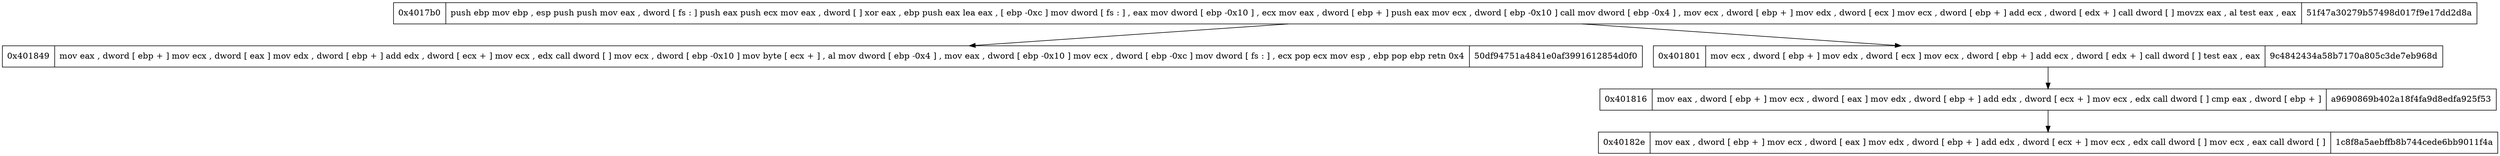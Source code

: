 digraph{
node [shape=record];
"0x4017b0"[label="0x4017b0|  push ebp
 mov ebp ,  esp
 push
 push
 mov eax ,  dword  [ fs : ]
 push eax
 push ecx
 mov eax ,  dword  [ ]
 xor eax ,  ebp
 push eax
 lea eax ,   [ ebp -0xc ]
 mov dword  [ fs : ] ,  eax
 mov dword  [ ebp -0x10 ] ,  ecx
 mov eax ,  dword  [ ebp + ]
 push eax
 mov ecx ,  dword  [ ebp -0x10 ]
 call
 mov dword  [ ebp -0x4 ] , 
 mov ecx ,  dword  [ ebp + ]
 mov edx ,  dword  [ ecx ]
 mov ecx ,  dword  [ ebp + ]
 add ecx ,  dword  [ edx + ]
 call dword  [ ]
 movzx eax ,  al
 test eax ,  eax
| 51f47a30279b57498d017f9e17dd2d8a"] "0x4017b0" -> "0x401849""0x4017b0" -> "0x401801""0x401849"[label="0x401849|  mov eax ,  dword  [ ebp + ]
 mov ecx ,  dword  [ eax ]
 mov edx ,  dword  [ ebp + ]
 add edx ,  dword  [ ecx + ]
 mov ecx ,  edx
 call dword  [ ]
 mov ecx ,  dword  [ ebp -0x10 ]
 mov byte  [ ecx + ] ,  al
 mov dword  [ ebp -0x4 ] , 
 mov eax ,  dword  [ ebp -0x10 ]
 mov ecx ,  dword  [ ebp -0xc ]
 mov dword  [ fs : ] ,  ecx
 pop ecx
 mov esp ,  ebp
 pop ebp
 retn 0x4
| 50df94751a4841e0af3991612854d0f0"] "0x401801"[label="0x401801|  mov ecx ,  dword  [ ebp + ]
 mov edx ,  dword  [ ecx ]
 mov ecx ,  dword  [ ebp + ]
 add ecx ,  dword  [ edx + ]
 call dword  [ ]
 test eax ,  eax
| 9c4842434a58b7170a805c3de7eb968d"] "0x401801" -> "0x401816""0x401816"[label="0x401816|  mov eax ,  dword  [ ebp + ]
 mov ecx ,  dword  [ eax ]
 mov edx ,  dword  [ ebp + ]
 add edx ,  dword  [ ecx + ]
 mov ecx ,  edx
 call dword  [ ]
 cmp eax ,  dword  [ ebp + ]
| a9690869b402a18f4fa9d8edfa925f53"] "0x401816" -> "0x40182e""0x40182e"[label="0x40182e|  mov eax ,  dword  [ ebp + ]
 mov ecx ,  dword  [ eax ]
 mov edx ,  dword  [ ebp + ]
 add edx ,  dword  [ ecx + ]
 mov ecx ,  edx
 call dword  [ ]
 mov ecx ,  eax
 call dword  [ ]
| 1c8f8a5aebffb8b744cede6bb9011f4a"] }